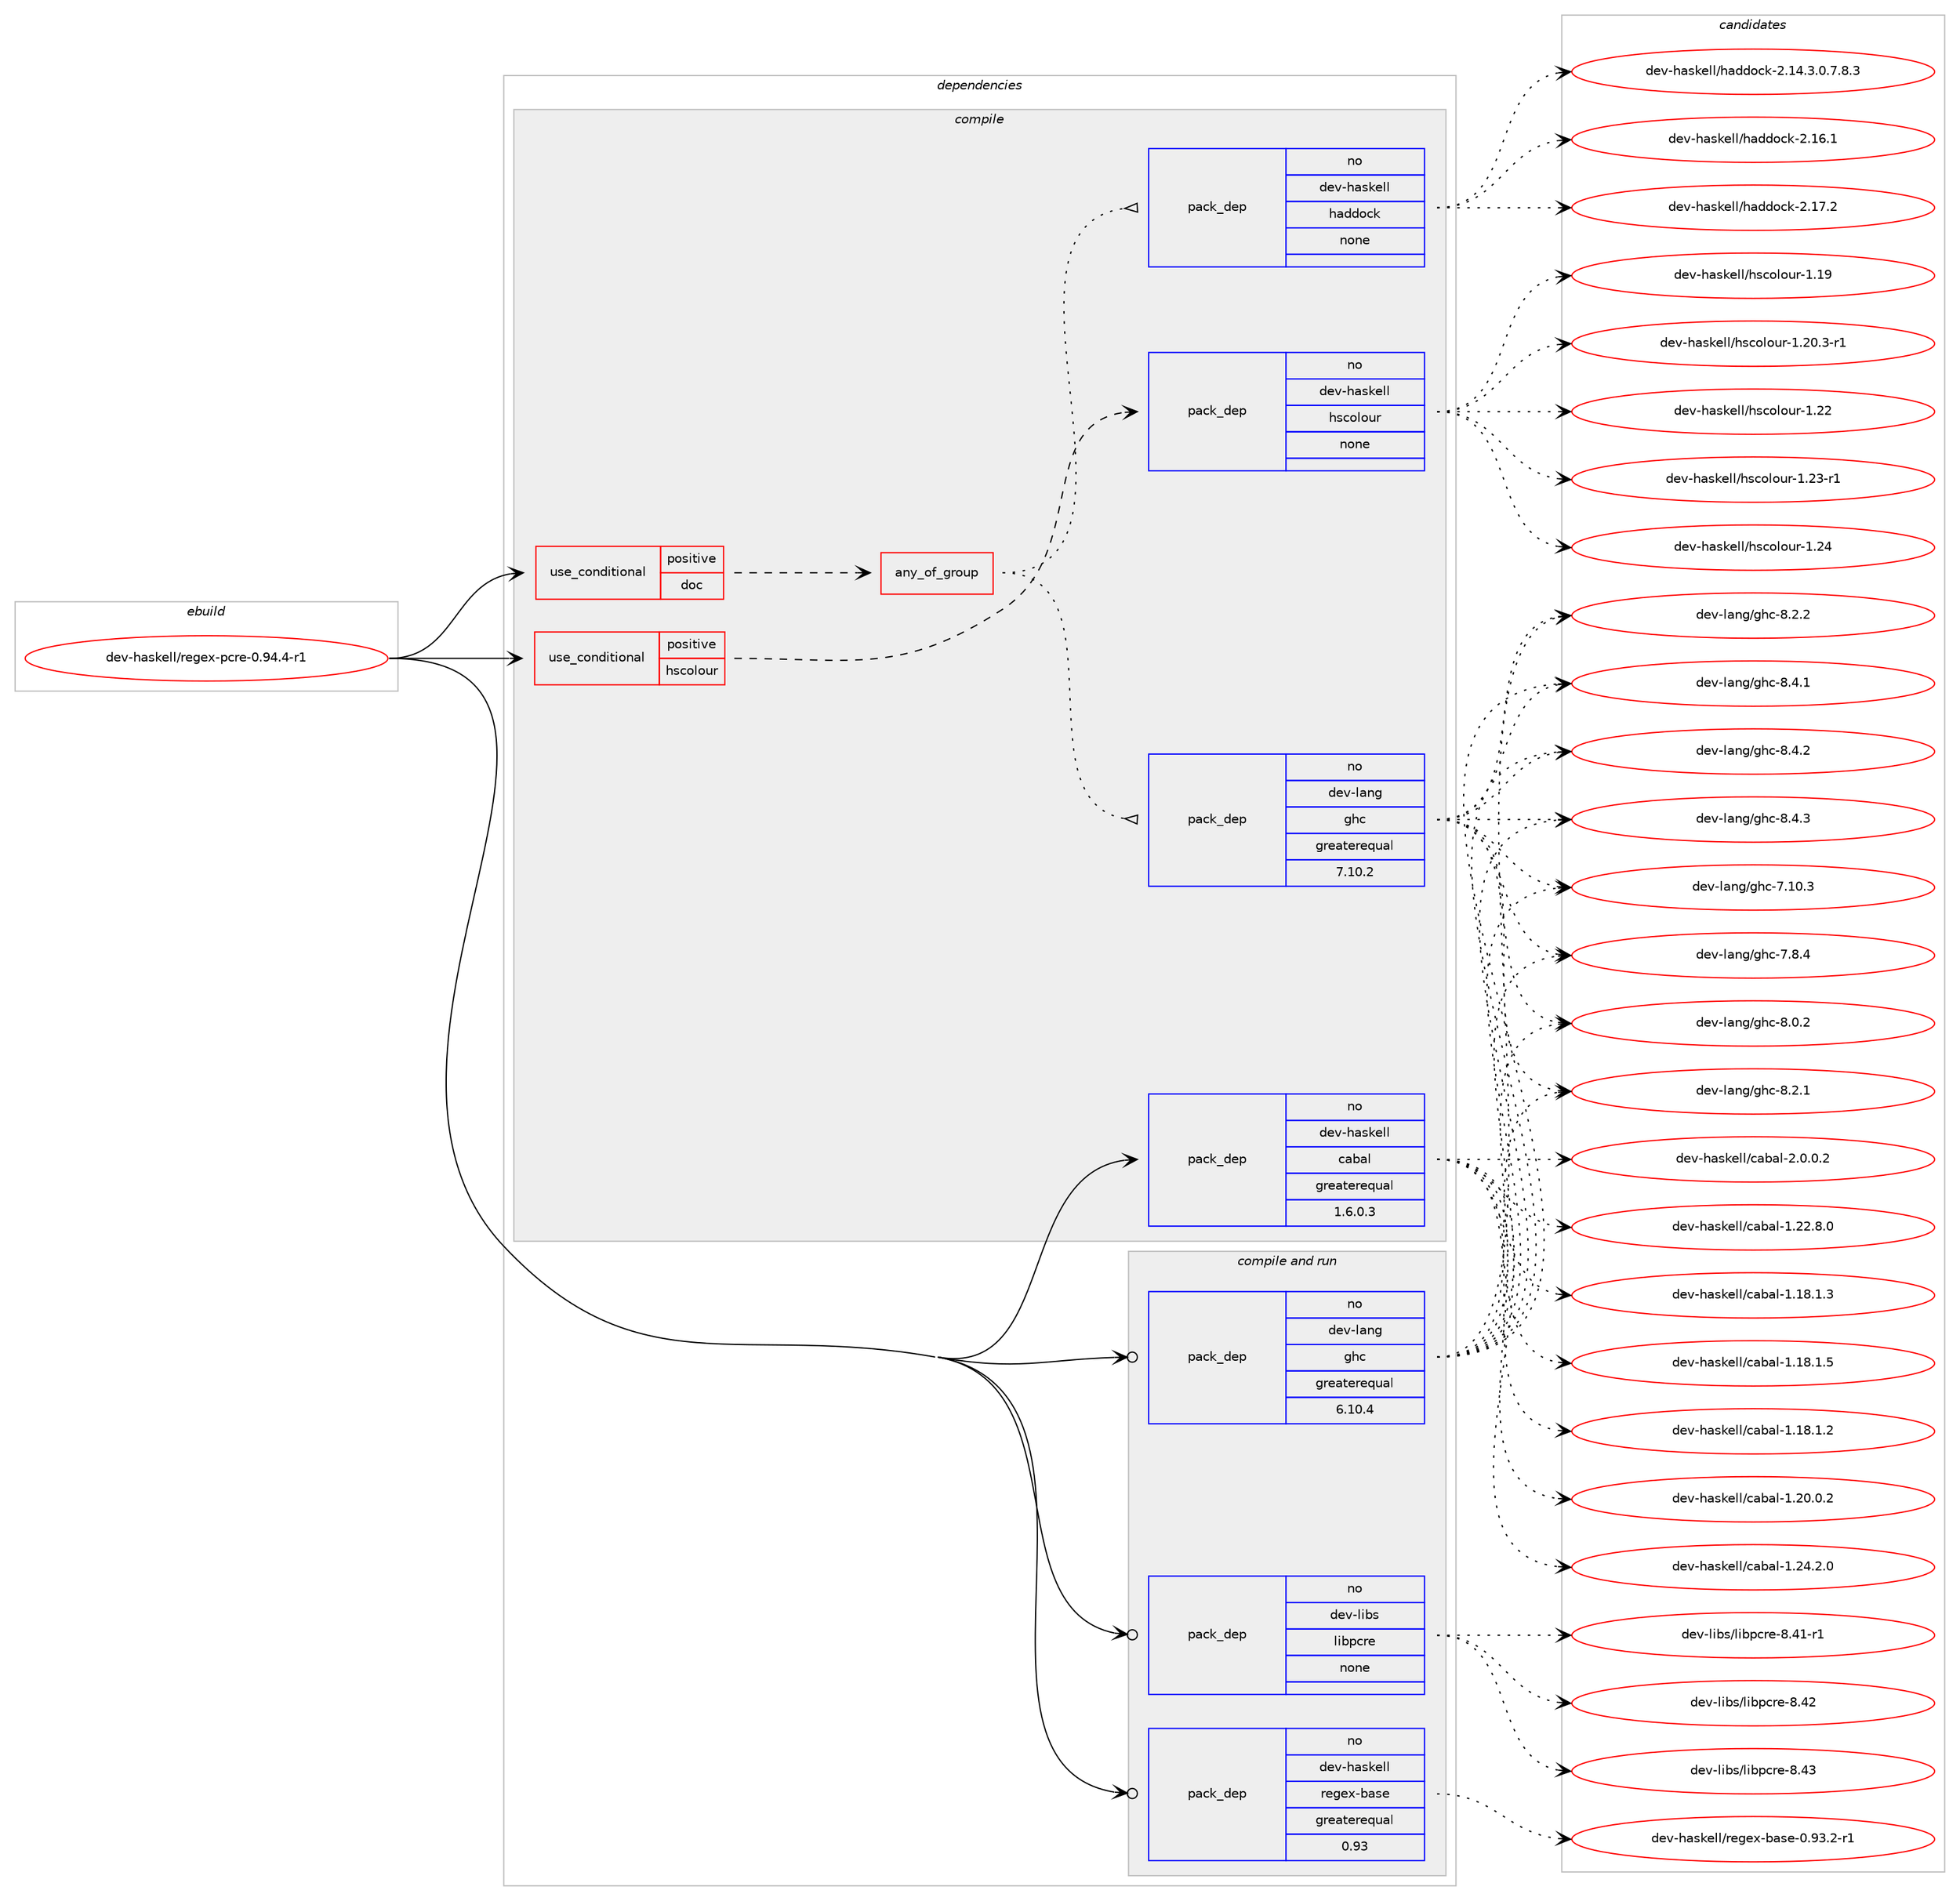 digraph prolog {

# *************
# Graph options
# *************

newrank=true;
concentrate=true;
compound=true;
graph [rankdir=LR,fontname=Helvetica,fontsize=10,ranksep=1.5];#, ranksep=2.5, nodesep=0.2];
edge  [arrowhead=vee];
node  [fontname=Helvetica,fontsize=10];

# **********
# The ebuild
# **********

subgraph cluster_leftcol {
color=gray;
rank=same;
label=<<i>ebuild</i>>;
id [label="dev-haskell/regex-pcre-0.94.4-r1", color=red, width=4, href="../dev-haskell/regex-pcre-0.94.4-r1.svg"];
}

# ****************
# The dependencies
# ****************

subgraph cluster_midcol {
color=gray;
label=<<i>dependencies</i>>;
subgraph cluster_compile {
fillcolor="#eeeeee";
style=filled;
label=<<i>compile</i>>;
subgraph cond361217 {
dependency1342615 [label=<<TABLE BORDER="0" CELLBORDER="1" CELLSPACING="0" CELLPADDING="4"><TR><TD ROWSPAN="3" CELLPADDING="10">use_conditional</TD></TR><TR><TD>positive</TD></TR><TR><TD>doc</TD></TR></TABLE>>, shape=none, color=red];
subgraph any21461 {
dependency1342616 [label=<<TABLE BORDER="0" CELLBORDER="1" CELLSPACING="0" CELLPADDING="4"><TR><TD CELLPADDING="10">any_of_group</TD></TR></TABLE>>, shape=none, color=red];subgraph pack959385 {
dependency1342617 [label=<<TABLE BORDER="0" CELLBORDER="1" CELLSPACING="0" CELLPADDING="4" WIDTH="220"><TR><TD ROWSPAN="6" CELLPADDING="30">pack_dep</TD></TR><TR><TD WIDTH="110">no</TD></TR><TR><TD>dev-haskell</TD></TR><TR><TD>haddock</TD></TR><TR><TD>none</TD></TR><TR><TD></TD></TR></TABLE>>, shape=none, color=blue];
}
dependency1342616:e -> dependency1342617:w [weight=20,style="dotted",arrowhead="oinv"];
subgraph pack959386 {
dependency1342618 [label=<<TABLE BORDER="0" CELLBORDER="1" CELLSPACING="0" CELLPADDING="4" WIDTH="220"><TR><TD ROWSPAN="6" CELLPADDING="30">pack_dep</TD></TR><TR><TD WIDTH="110">no</TD></TR><TR><TD>dev-lang</TD></TR><TR><TD>ghc</TD></TR><TR><TD>greaterequal</TD></TR><TR><TD>7.10.2</TD></TR></TABLE>>, shape=none, color=blue];
}
dependency1342616:e -> dependency1342618:w [weight=20,style="dotted",arrowhead="oinv"];
}
dependency1342615:e -> dependency1342616:w [weight=20,style="dashed",arrowhead="vee"];
}
id:e -> dependency1342615:w [weight=20,style="solid",arrowhead="vee"];
subgraph cond361218 {
dependency1342619 [label=<<TABLE BORDER="0" CELLBORDER="1" CELLSPACING="0" CELLPADDING="4"><TR><TD ROWSPAN="3" CELLPADDING="10">use_conditional</TD></TR><TR><TD>positive</TD></TR><TR><TD>hscolour</TD></TR></TABLE>>, shape=none, color=red];
subgraph pack959387 {
dependency1342620 [label=<<TABLE BORDER="0" CELLBORDER="1" CELLSPACING="0" CELLPADDING="4" WIDTH="220"><TR><TD ROWSPAN="6" CELLPADDING="30">pack_dep</TD></TR><TR><TD WIDTH="110">no</TD></TR><TR><TD>dev-haskell</TD></TR><TR><TD>hscolour</TD></TR><TR><TD>none</TD></TR><TR><TD></TD></TR></TABLE>>, shape=none, color=blue];
}
dependency1342619:e -> dependency1342620:w [weight=20,style="dashed",arrowhead="vee"];
}
id:e -> dependency1342619:w [weight=20,style="solid",arrowhead="vee"];
subgraph pack959388 {
dependency1342621 [label=<<TABLE BORDER="0" CELLBORDER="1" CELLSPACING="0" CELLPADDING="4" WIDTH="220"><TR><TD ROWSPAN="6" CELLPADDING="30">pack_dep</TD></TR><TR><TD WIDTH="110">no</TD></TR><TR><TD>dev-haskell</TD></TR><TR><TD>cabal</TD></TR><TR><TD>greaterequal</TD></TR><TR><TD>1.6.0.3</TD></TR></TABLE>>, shape=none, color=blue];
}
id:e -> dependency1342621:w [weight=20,style="solid",arrowhead="vee"];
}
subgraph cluster_compileandrun {
fillcolor="#eeeeee";
style=filled;
label=<<i>compile and run</i>>;
subgraph pack959389 {
dependency1342622 [label=<<TABLE BORDER="0" CELLBORDER="1" CELLSPACING="0" CELLPADDING="4" WIDTH="220"><TR><TD ROWSPAN="6" CELLPADDING="30">pack_dep</TD></TR><TR><TD WIDTH="110">no</TD></TR><TR><TD>dev-haskell</TD></TR><TR><TD>regex-base</TD></TR><TR><TD>greaterequal</TD></TR><TR><TD>0.93</TD></TR></TABLE>>, shape=none, color=blue];
}
id:e -> dependency1342622:w [weight=20,style="solid",arrowhead="odotvee"];
subgraph pack959390 {
dependency1342623 [label=<<TABLE BORDER="0" CELLBORDER="1" CELLSPACING="0" CELLPADDING="4" WIDTH="220"><TR><TD ROWSPAN="6" CELLPADDING="30">pack_dep</TD></TR><TR><TD WIDTH="110">no</TD></TR><TR><TD>dev-lang</TD></TR><TR><TD>ghc</TD></TR><TR><TD>greaterequal</TD></TR><TR><TD>6.10.4</TD></TR></TABLE>>, shape=none, color=blue];
}
id:e -> dependency1342623:w [weight=20,style="solid",arrowhead="odotvee"];
subgraph pack959391 {
dependency1342624 [label=<<TABLE BORDER="0" CELLBORDER="1" CELLSPACING="0" CELLPADDING="4" WIDTH="220"><TR><TD ROWSPAN="6" CELLPADDING="30">pack_dep</TD></TR><TR><TD WIDTH="110">no</TD></TR><TR><TD>dev-libs</TD></TR><TR><TD>libpcre</TD></TR><TR><TD>none</TD></TR><TR><TD></TD></TR></TABLE>>, shape=none, color=blue];
}
id:e -> dependency1342624:w [weight=20,style="solid",arrowhead="odotvee"];
}
subgraph cluster_run {
fillcolor="#eeeeee";
style=filled;
label=<<i>run</i>>;
}
}

# **************
# The candidates
# **************

subgraph cluster_choices {
rank=same;
color=gray;
label=<<i>candidates</i>>;

subgraph choice959385 {
color=black;
nodesep=1;
choice1001011184510497115107101108108471049710010011199107455046495246514648465546564651 [label="dev-haskell/haddock-2.14.3.0.7.8.3", color=red, width=4,href="../dev-haskell/haddock-2.14.3.0.7.8.3.svg"];
choice100101118451049711510710110810847104971001001119910745504649544649 [label="dev-haskell/haddock-2.16.1", color=red, width=4,href="../dev-haskell/haddock-2.16.1.svg"];
choice100101118451049711510710110810847104971001001119910745504649554650 [label="dev-haskell/haddock-2.17.2", color=red, width=4,href="../dev-haskell/haddock-2.17.2.svg"];
dependency1342617:e -> choice1001011184510497115107101108108471049710010011199107455046495246514648465546564651:w [style=dotted,weight="100"];
dependency1342617:e -> choice100101118451049711510710110810847104971001001119910745504649544649:w [style=dotted,weight="100"];
dependency1342617:e -> choice100101118451049711510710110810847104971001001119910745504649554650:w [style=dotted,weight="100"];
}
subgraph choice959386 {
color=black;
nodesep=1;
choice1001011184510897110103471031049945554649484651 [label="dev-lang/ghc-7.10.3", color=red, width=4,href="../dev-lang/ghc-7.10.3.svg"];
choice10010111845108971101034710310499455546564652 [label="dev-lang/ghc-7.8.4", color=red, width=4,href="../dev-lang/ghc-7.8.4.svg"];
choice10010111845108971101034710310499455646484650 [label="dev-lang/ghc-8.0.2", color=red, width=4,href="../dev-lang/ghc-8.0.2.svg"];
choice10010111845108971101034710310499455646504649 [label="dev-lang/ghc-8.2.1", color=red, width=4,href="../dev-lang/ghc-8.2.1.svg"];
choice10010111845108971101034710310499455646504650 [label="dev-lang/ghc-8.2.2", color=red, width=4,href="../dev-lang/ghc-8.2.2.svg"];
choice10010111845108971101034710310499455646524649 [label="dev-lang/ghc-8.4.1", color=red, width=4,href="../dev-lang/ghc-8.4.1.svg"];
choice10010111845108971101034710310499455646524650 [label="dev-lang/ghc-8.4.2", color=red, width=4,href="../dev-lang/ghc-8.4.2.svg"];
choice10010111845108971101034710310499455646524651 [label="dev-lang/ghc-8.4.3", color=red, width=4,href="../dev-lang/ghc-8.4.3.svg"];
dependency1342618:e -> choice1001011184510897110103471031049945554649484651:w [style=dotted,weight="100"];
dependency1342618:e -> choice10010111845108971101034710310499455546564652:w [style=dotted,weight="100"];
dependency1342618:e -> choice10010111845108971101034710310499455646484650:w [style=dotted,weight="100"];
dependency1342618:e -> choice10010111845108971101034710310499455646504649:w [style=dotted,weight="100"];
dependency1342618:e -> choice10010111845108971101034710310499455646504650:w [style=dotted,weight="100"];
dependency1342618:e -> choice10010111845108971101034710310499455646524649:w [style=dotted,weight="100"];
dependency1342618:e -> choice10010111845108971101034710310499455646524650:w [style=dotted,weight="100"];
dependency1342618:e -> choice10010111845108971101034710310499455646524651:w [style=dotted,weight="100"];
}
subgraph choice959387 {
color=black;
nodesep=1;
choice100101118451049711510710110810847104115991111081111171144549464957 [label="dev-haskell/hscolour-1.19", color=red, width=4,href="../dev-haskell/hscolour-1.19.svg"];
choice10010111845104971151071011081084710411599111108111117114454946504846514511449 [label="dev-haskell/hscolour-1.20.3-r1", color=red, width=4,href="../dev-haskell/hscolour-1.20.3-r1.svg"];
choice100101118451049711510710110810847104115991111081111171144549465050 [label="dev-haskell/hscolour-1.22", color=red, width=4,href="../dev-haskell/hscolour-1.22.svg"];
choice1001011184510497115107101108108471041159911110811111711445494650514511449 [label="dev-haskell/hscolour-1.23-r1", color=red, width=4,href="../dev-haskell/hscolour-1.23-r1.svg"];
choice100101118451049711510710110810847104115991111081111171144549465052 [label="dev-haskell/hscolour-1.24", color=red, width=4,href="../dev-haskell/hscolour-1.24.svg"];
dependency1342620:e -> choice100101118451049711510710110810847104115991111081111171144549464957:w [style=dotted,weight="100"];
dependency1342620:e -> choice10010111845104971151071011081084710411599111108111117114454946504846514511449:w [style=dotted,weight="100"];
dependency1342620:e -> choice100101118451049711510710110810847104115991111081111171144549465050:w [style=dotted,weight="100"];
dependency1342620:e -> choice1001011184510497115107101108108471041159911110811111711445494650514511449:w [style=dotted,weight="100"];
dependency1342620:e -> choice100101118451049711510710110810847104115991111081111171144549465052:w [style=dotted,weight="100"];
}
subgraph choice959388 {
color=black;
nodesep=1;
choice10010111845104971151071011081084799979897108454946495646494650 [label="dev-haskell/cabal-1.18.1.2", color=red, width=4,href="../dev-haskell/cabal-1.18.1.2.svg"];
choice10010111845104971151071011081084799979897108454946495646494651 [label="dev-haskell/cabal-1.18.1.3", color=red, width=4,href="../dev-haskell/cabal-1.18.1.3.svg"];
choice10010111845104971151071011081084799979897108454946495646494653 [label="dev-haskell/cabal-1.18.1.5", color=red, width=4,href="../dev-haskell/cabal-1.18.1.5.svg"];
choice10010111845104971151071011081084799979897108454946504846484650 [label="dev-haskell/cabal-1.20.0.2", color=red, width=4,href="../dev-haskell/cabal-1.20.0.2.svg"];
choice10010111845104971151071011081084799979897108454946505046564648 [label="dev-haskell/cabal-1.22.8.0", color=red, width=4,href="../dev-haskell/cabal-1.22.8.0.svg"];
choice10010111845104971151071011081084799979897108454946505246504648 [label="dev-haskell/cabal-1.24.2.0", color=red, width=4,href="../dev-haskell/cabal-1.24.2.0.svg"];
choice100101118451049711510710110810847999798971084550464846484650 [label="dev-haskell/cabal-2.0.0.2", color=red, width=4,href="../dev-haskell/cabal-2.0.0.2.svg"];
dependency1342621:e -> choice10010111845104971151071011081084799979897108454946495646494650:w [style=dotted,weight="100"];
dependency1342621:e -> choice10010111845104971151071011081084799979897108454946495646494651:w [style=dotted,weight="100"];
dependency1342621:e -> choice10010111845104971151071011081084799979897108454946495646494653:w [style=dotted,weight="100"];
dependency1342621:e -> choice10010111845104971151071011081084799979897108454946504846484650:w [style=dotted,weight="100"];
dependency1342621:e -> choice10010111845104971151071011081084799979897108454946505046564648:w [style=dotted,weight="100"];
dependency1342621:e -> choice10010111845104971151071011081084799979897108454946505246504648:w [style=dotted,weight="100"];
dependency1342621:e -> choice100101118451049711510710110810847999798971084550464846484650:w [style=dotted,weight="100"];
}
subgraph choice959389 {
color=black;
nodesep=1;
choice100101118451049711510710110810847114101103101120459897115101454846575146504511449 [label="dev-haskell/regex-base-0.93.2-r1", color=red, width=4,href="../dev-haskell/regex-base-0.93.2-r1.svg"];
dependency1342622:e -> choice100101118451049711510710110810847114101103101120459897115101454846575146504511449:w [style=dotted,weight="100"];
}
subgraph choice959390 {
color=black;
nodesep=1;
choice1001011184510897110103471031049945554649484651 [label="dev-lang/ghc-7.10.3", color=red, width=4,href="../dev-lang/ghc-7.10.3.svg"];
choice10010111845108971101034710310499455546564652 [label="dev-lang/ghc-7.8.4", color=red, width=4,href="../dev-lang/ghc-7.8.4.svg"];
choice10010111845108971101034710310499455646484650 [label="dev-lang/ghc-8.0.2", color=red, width=4,href="../dev-lang/ghc-8.0.2.svg"];
choice10010111845108971101034710310499455646504649 [label="dev-lang/ghc-8.2.1", color=red, width=4,href="../dev-lang/ghc-8.2.1.svg"];
choice10010111845108971101034710310499455646504650 [label="dev-lang/ghc-8.2.2", color=red, width=4,href="../dev-lang/ghc-8.2.2.svg"];
choice10010111845108971101034710310499455646524649 [label="dev-lang/ghc-8.4.1", color=red, width=4,href="../dev-lang/ghc-8.4.1.svg"];
choice10010111845108971101034710310499455646524650 [label="dev-lang/ghc-8.4.2", color=red, width=4,href="../dev-lang/ghc-8.4.2.svg"];
choice10010111845108971101034710310499455646524651 [label="dev-lang/ghc-8.4.3", color=red, width=4,href="../dev-lang/ghc-8.4.3.svg"];
dependency1342623:e -> choice1001011184510897110103471031049945554649484651:w [style=dotted,weight="100"];
dependency1342623:e -> choice10010111845108971101034710310499455546564652:w [style=dotted,weight="100"];
dependency1342623:e -> choice10010111845108971101034710310499455646484650:w [style=dotted,weight="100"];
dependency1342623:e -> choice10010111845108971101034710310499455646504649:w [style=dotted,weight="100"];
dependency1342623:e -> choice10010111845108971101034710310499455646504650:w [style=dotted,weight="100"];
dependency1342623:e -> choice10010111845108971101034710310499455646524649:w [style=dotted,weight="100"];
dependency1342623:e -> choice10010111845108971101034710310499455646524650:w [style=dotted,weight="100"];
dependency1342623:e -> choice10010111845108971101034710310499455646524651:w [style=dotted,weight="100"];
}
subgraph choice959391 {
color=black;
nodesep=1;
choice100101118451081059811547108105981129911410145564652494511449 [label="dev-libs/libpcre-8.41-r1", color=red, width=4,href="../dev-libs/libpcre-8.41-r1.svg"];
choice10010111845108105981154710810598112991141014556465250 [label="dev-libs/libpcre-8.42", color=red, width=4,href="../dev-libs/libpcre-8.42.svg"];
choice10010111845108105981154710810598112991141014556465251 [label="dev-libs/libpcre-8.43", color=red, width=4,href="../dev-libs/libpcre-8.43.svg"];
dependency1342624:e -> choice100101118451081059811547108105981129911410145564652494511449:w [style=dotted,weight="100"];
dependency1342624:e -> choice10010111845108105981154710810598112991141014556465250:w [style=dotted,weight="100"];
dependency1342624:e -> choice10010111845108105981154710810598112991141014556465251:w [style=dotted,weight="100"];
}
}

}

